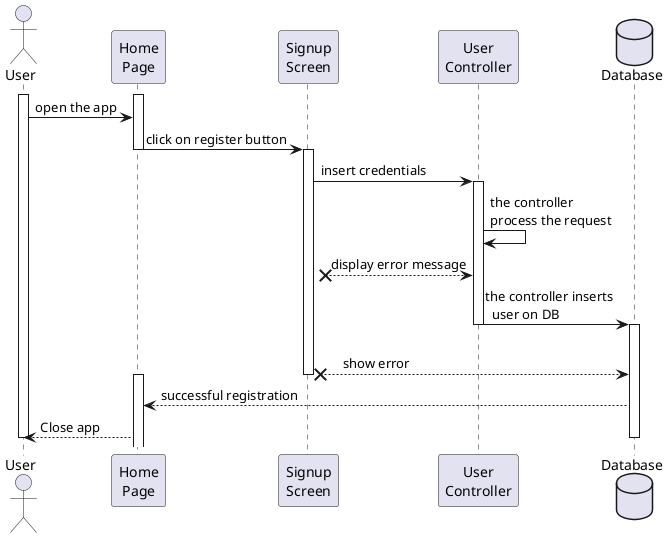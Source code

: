 @startuml register

actor User
participant "Home\nPage" as HomePage
participant "Signup\nScreen" as SignupScreen
participant "User\nController" as UserController
database Database

activate User
    activate HomePage
        User -> HomePage: open the app
        HomePage -> SignupScreen: click on register button
    deactivate HomePage

    activate SignupScreen
        SignupScreen -> UserController: insert credentials
        activate UserController
        UserController -> UserController: the controller\nprocess the request
        SignupScreen x-- UserController: display error message
        UserController -> Database: the controller inserts\n  user on DB
        deactivate UserController

        activate Database
        SignupScreen x-- Database : \n     show error
    deactivate SignupScreen
    activate HomePage
    deactivate HomePage
    HomePage <-- Database: successful registration
    User <-- HomePage: Close app
    deactivate Database
deactivate User

@enduml